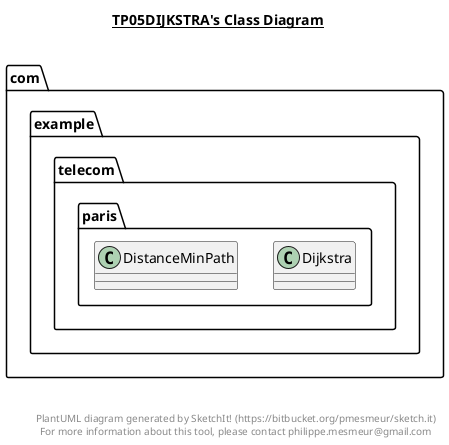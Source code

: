 @startuml

title __TP05DIJKSTRA's Class Diagram__\n

  namespace com.example.telecom.paris {
    class com.example.telecom.paris.Dijkstra {
    }
  }
  

  namespace com.example.telecom.paris {
    class com.example.telecom.paris.DistanceMinPath {
    }
  }
  



right footer


PlantUML diagram generated by SketchIt! (https://bitbucket.org/pmesmeur/sketch.it)
For more information about this tool, please contact philippe.mesmeur@gmail.com
endfooter

@enduml
